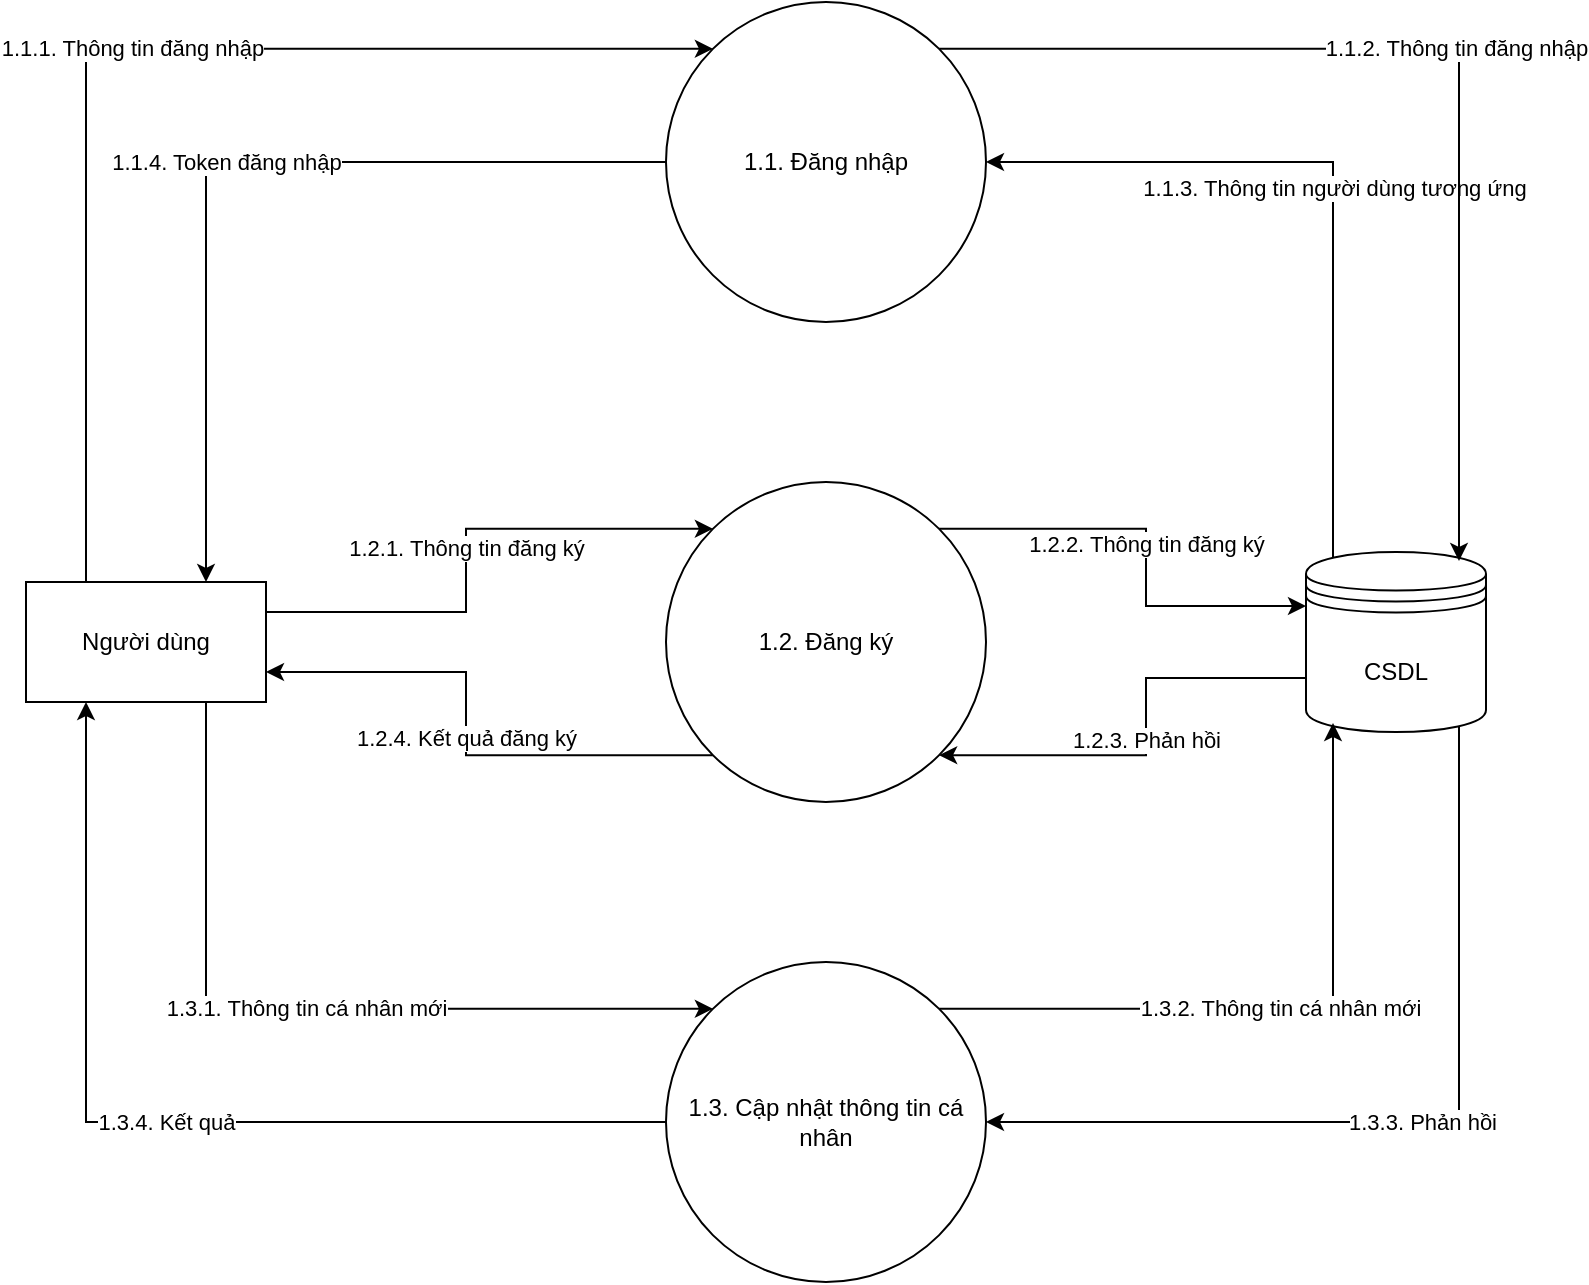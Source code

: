 <mxfile version="13.7.3" type="device"><diagram id="eOR5_-srcEoRwRIAMjtT" name="Page-1"><mxGraphModel dx="1086" dy="846" grid="1" gridSize="10" guides="1" tooltips="1" connect="1" arrows="1" fold="1" page="1" pageScale="1" pageWidth="850" pageHeight="1100" math="0" shadow="0"><root><mxCell id="0"/><mxCell id="1" parent="0"/><mxCell id="9cYk5NZJ7H_rGWohTMys-5" value="1.1.1. Thông tin đăng nhập" style="edgeStyle=orthogonalEdgeStyle;rounded=0;orthogonalLoop=1;jettySize=auto;html=1;exitX=0.25;exitY=0;exitDx=0;exitDy=0;entryX=0;entryY=0;entryDx=0;entryDy=0;" parent="1" source="zBEoTxyViTNBASUnuy_S-3" target="9cYk5NZJ7H_rGWohTMys-1" edge="1"><mxGeometry relative="1" as="geometry"><Array as="points"><mxPoint x="70" y="63"/></Array><mxPoint x="270" y="90" as="targetPoint"/></mxGeometry></mxCell><mxCell id="9cYk5NZJ7H_rGWohTMys-7" value="1.2.1. Thông tin đăng ký" style="edgeStyle=orthogonalEdgeStyle;rounded=0;orthogonalLoop=1;jettySize=auto;html=1;exitX=1;exitY=0.25;exitDx=0;exitDy=0;entryX=0;entryY=0;entryDx=0;entryDy=0;" parent="1" source="zBEoTxyViTNBASUnuy_S-3" target="zBEoTxyViTNBASUnuy_S-10" edge="1"><mxGeometry relative="1" as="geometry"/></mxCell><mxCell id="VjneHIopmvxWbuETBAIk-3" value="1.3.1. Thông tin cá nhân mới" style="edgeStyle=orthogonalEdgeStyle;rounded=0;orthogonalLoop=1;jettySize=auto;html=1;exitX=0.75;exitY=1;exitDx=0;exitDy=0;entryX=0;entryY=0;entryDx=0;entryDy=0;" edge="1" parent="1" source="zBEoTxyViTNBASUnuy_S-3" target="9cYk5NZJ7H_rGWohTMys-2"><mxGeometry relative="1" as="geometry"><Array as="points"><mxPoint x="130" y="543"/></Array></mxGeometry></mxCell><mxCell id="zBEoTxyViTNBASUnuy_S-3" value="Người dùng" style="rounded=0;whiteSpace=wrap;html=1;" parent="1" vertex="1"><mxGeometry x="40" y="330" width="120" height="60" as="geometry"/></mxCell><mxCell id="9cYk5NZJ7H_rGWohTMys-4" value="1.1.3. Thông tin người dùng tương ứng" style="edgeStyle=orthogonalEdgeStyle;rounded=0;orthogonalLoop=1;jettySize=auto;html=1;exitX=0.15;exitY=0.05;exitDx=0;exitDy=0;exitPerimeter=0;entryX=1;entryY=0.5;entryDx=0;entryDy=0;" parent="1" source="zBEoTxyViTNBASUnuy_S-7" target="9cYk5NZJ7H_rGWohTMys-1" edge="1"><mxGeometry relative="1" as="geometry"><Array as="points"><mxPoint x="694" y="120"/></Array></mxGeometry></mxCell><mxCell id="9cYk5NZJ7H_rGWohTMys-10" value="1.2.3. Phản hồi" style="edgeStyle=orthogonalEdgeStyle;rounded=0;orthogonalLoop=1;jettySize=auto;html=1;exitX=0;exitY=0.7;exitDx=0;exitDy=0;entryX=1;entryY=1;entryDx=0;entryDy=0;" parent="1" source="zBEoTxyViTNBASUnuy_S-7" target="zBEoTxyViTNBASUnuy_S-10" edge="1"><mxGeometry relative="1" as="geometry"/></mxCell><mxCell id="VjneHIopmvxWbuETBAIk-5" value="1.3.3. Phản hồi" style="edgeStyle=orthogonalEdgeStyle;rounded=0;orthogonalLoop=1;jettySize=auto;html=1;exitX=0.85;exitY=0.95;exitDx=0;exitDy=0;exitPerimeter=0;entryX=1;entryY=0.5;entryDx=0;entryDy=0;" edge="1" parent="1" source="zBEoTxyViTNBASUnuy_S-7" target="9cYk5NZJ7H_rGWohTMys-2"><mxGeometry relative="1" as="geometry"><Array as="points"><mxPoint x="757" y="600"/></Array></mxGeometry></mxCell><mxCell id="zBEoTxyViTNBASUnuy_S-7" value="CSDL" style="shape=datastore;whiteSpace=wrap;html=1;" parent="1" vertex="1"><mxGeometry x="680" y="315" width="90" height="90" as="geometry"/></mxCell><mxCell id="9cYk5NZJ7H_rGWohTMys-8" value="1.2.4. Kết quả đăng ký" style="edgeStyle=orthogonalEdgeStyle;rounded=0;orthogonalLoop=1;jettySize=auto;html=1;exitX=0;exitY=1;exitDx=0;exitDy=0;entryX=1;entryY=0.75;entryDx=0;entryDy=0;" parent="1" source="zBEoTxyViTNBASUnuy_S-10" target="zBEoTxyViTNBASUnuy_S-3" edge="1"><mxGeometry relative="1" as="geometry"/></mxCell><mxCell id="9cYk5NZJ7H_rGWohTMys-9" value="1.2.2. Thông tin đăng ký" style="edgeStyle=orthogonalEdgeStyle;rounded=0;orthogonalLoop=1;jettySize=auto;html=1;exitX=1;exitY=0;exitDx=0;exitDy=0;entryX=0;entryY=0.3;entryDx=0;entryDy=0;" parent="1" source="zBEoTxyViTNBASUnuy_S-10" target="zBEoTxyViTNBASUnuy_S-7" edge="1"><mxGeometry relative="1" as="geometry"/></mxCell><mxCell id="zBEoTxyViTNBASUnuy_S-10" value="1.2. Đăng ký" style="ellipse;whiteSpace=wrap;html=1;aspect=fixed;" parent="1" vertex="1"><mxGeometry x="360" y="280" width="160" height="160" as="geometry"/></mxCell><mxCell id="9cYk5NZJ7H_rGWohTMys-3" value="1.1.2. Thông tin đăng nhập" style="edgeStyle=orthogonalEdgeStyle;rounded=0;orthogonalLoop=1;jettySize=auto;html=1;exitX=1;exitY=0;exitDx=0;exitDy=0;entryX=0.85;entryY=0.05;entryDx=0;entryDy=0;entryPerimeter=0;" parent="1" source="9cYk5NZJ7H_rGWohTMys-1" target="zBEoTxyViTNBASUnuy_S-7" edge="1"><mxGeometry relative="1" as="geometry"/></mxCell><mxCell id="9cYk5NZJ7H_rGWohTMys-6" value="1.1.4. Token đăng nhập" style="edgeStyle=orthogonalEdgeStyle;rounded=0;orthogonalLoop=1;jettySize=auto;html=1;exitX=0;exitY=0.5;exitDx=0;exitDy=0;entryX=0.75;entryY=0;entryDx=0;entryDy=0;" parent="1" source="9cYk5NZJ7H_rGWohTMys-1" target="zBEoTxyViTNBASUnuy_S-3" edge="1"><mxGeometry relative="1" as="geometry"/></mxCell><mxCell id="9cYk5NZJ7H_rGWohTMys-1" value="1.1. Đăng nhập" style="ellipse;whiteSpace=wrap;html=1;aspect=fixed;" parent="1" vertex="1"><mxGeometry x="360" y="40" width="160" height="160" as="geometry"/></mxCell><mxCell id="9cYk5NZJ7H_rGWohTMys-13" value="1.3.2. Thông tin cá nhân mới" style="edgeStyle=orthogonalEdgeStyle;rounded=0;orthogonalLoop=1;jettySize=auto;html=1;exitX=1;exitY=0;exitDx=0;exitDy=0;entryX=0.15;entryY=0.95;entryDx=0;entryDy=0;entryPerimeter=0;" parent="1" source="9cYk5NZJ7H_rGWohTMys-2" target="zBEoTxyViTNBASUnuy_S-7" edge="1"><mxGeometry relative="1" as="geometry"/></mxCell><mxCell id="VjneHIopmvxWbuETBAIk-4" value="1.3.4. Kết quả" style="edgeStyle=orthogonalEdgeStyle;rounded=0;orthogonalLoop=1;jettySize=auto;html=1;exitX=0;exitY=0.5;exitDx=0;exitDy=0;entryX=0.25;entryY=1;entryDx=0;entryDy=0;" edge="1" parent="1" source="9cYk5NZJ7H_rGWohTMys-2" target="zBEoTxyViTNBASUnuy_S-3"><mxGeometry relative="1" as="geometry"/></mxCell><mxCell id="9cYk5NZJ7H_rGWohTMys-2" value="1.3. Cập nhật thông tin cá nhân" style="ellipse;whiteSpace=wrap;html=1;aspect=fixed;" parent="1" vertex="1"><mxGeometry x="360" y="520" width="160" height="160" as="geometry"/></mxCell></root></mxGraphModel></diagram></mxfile>